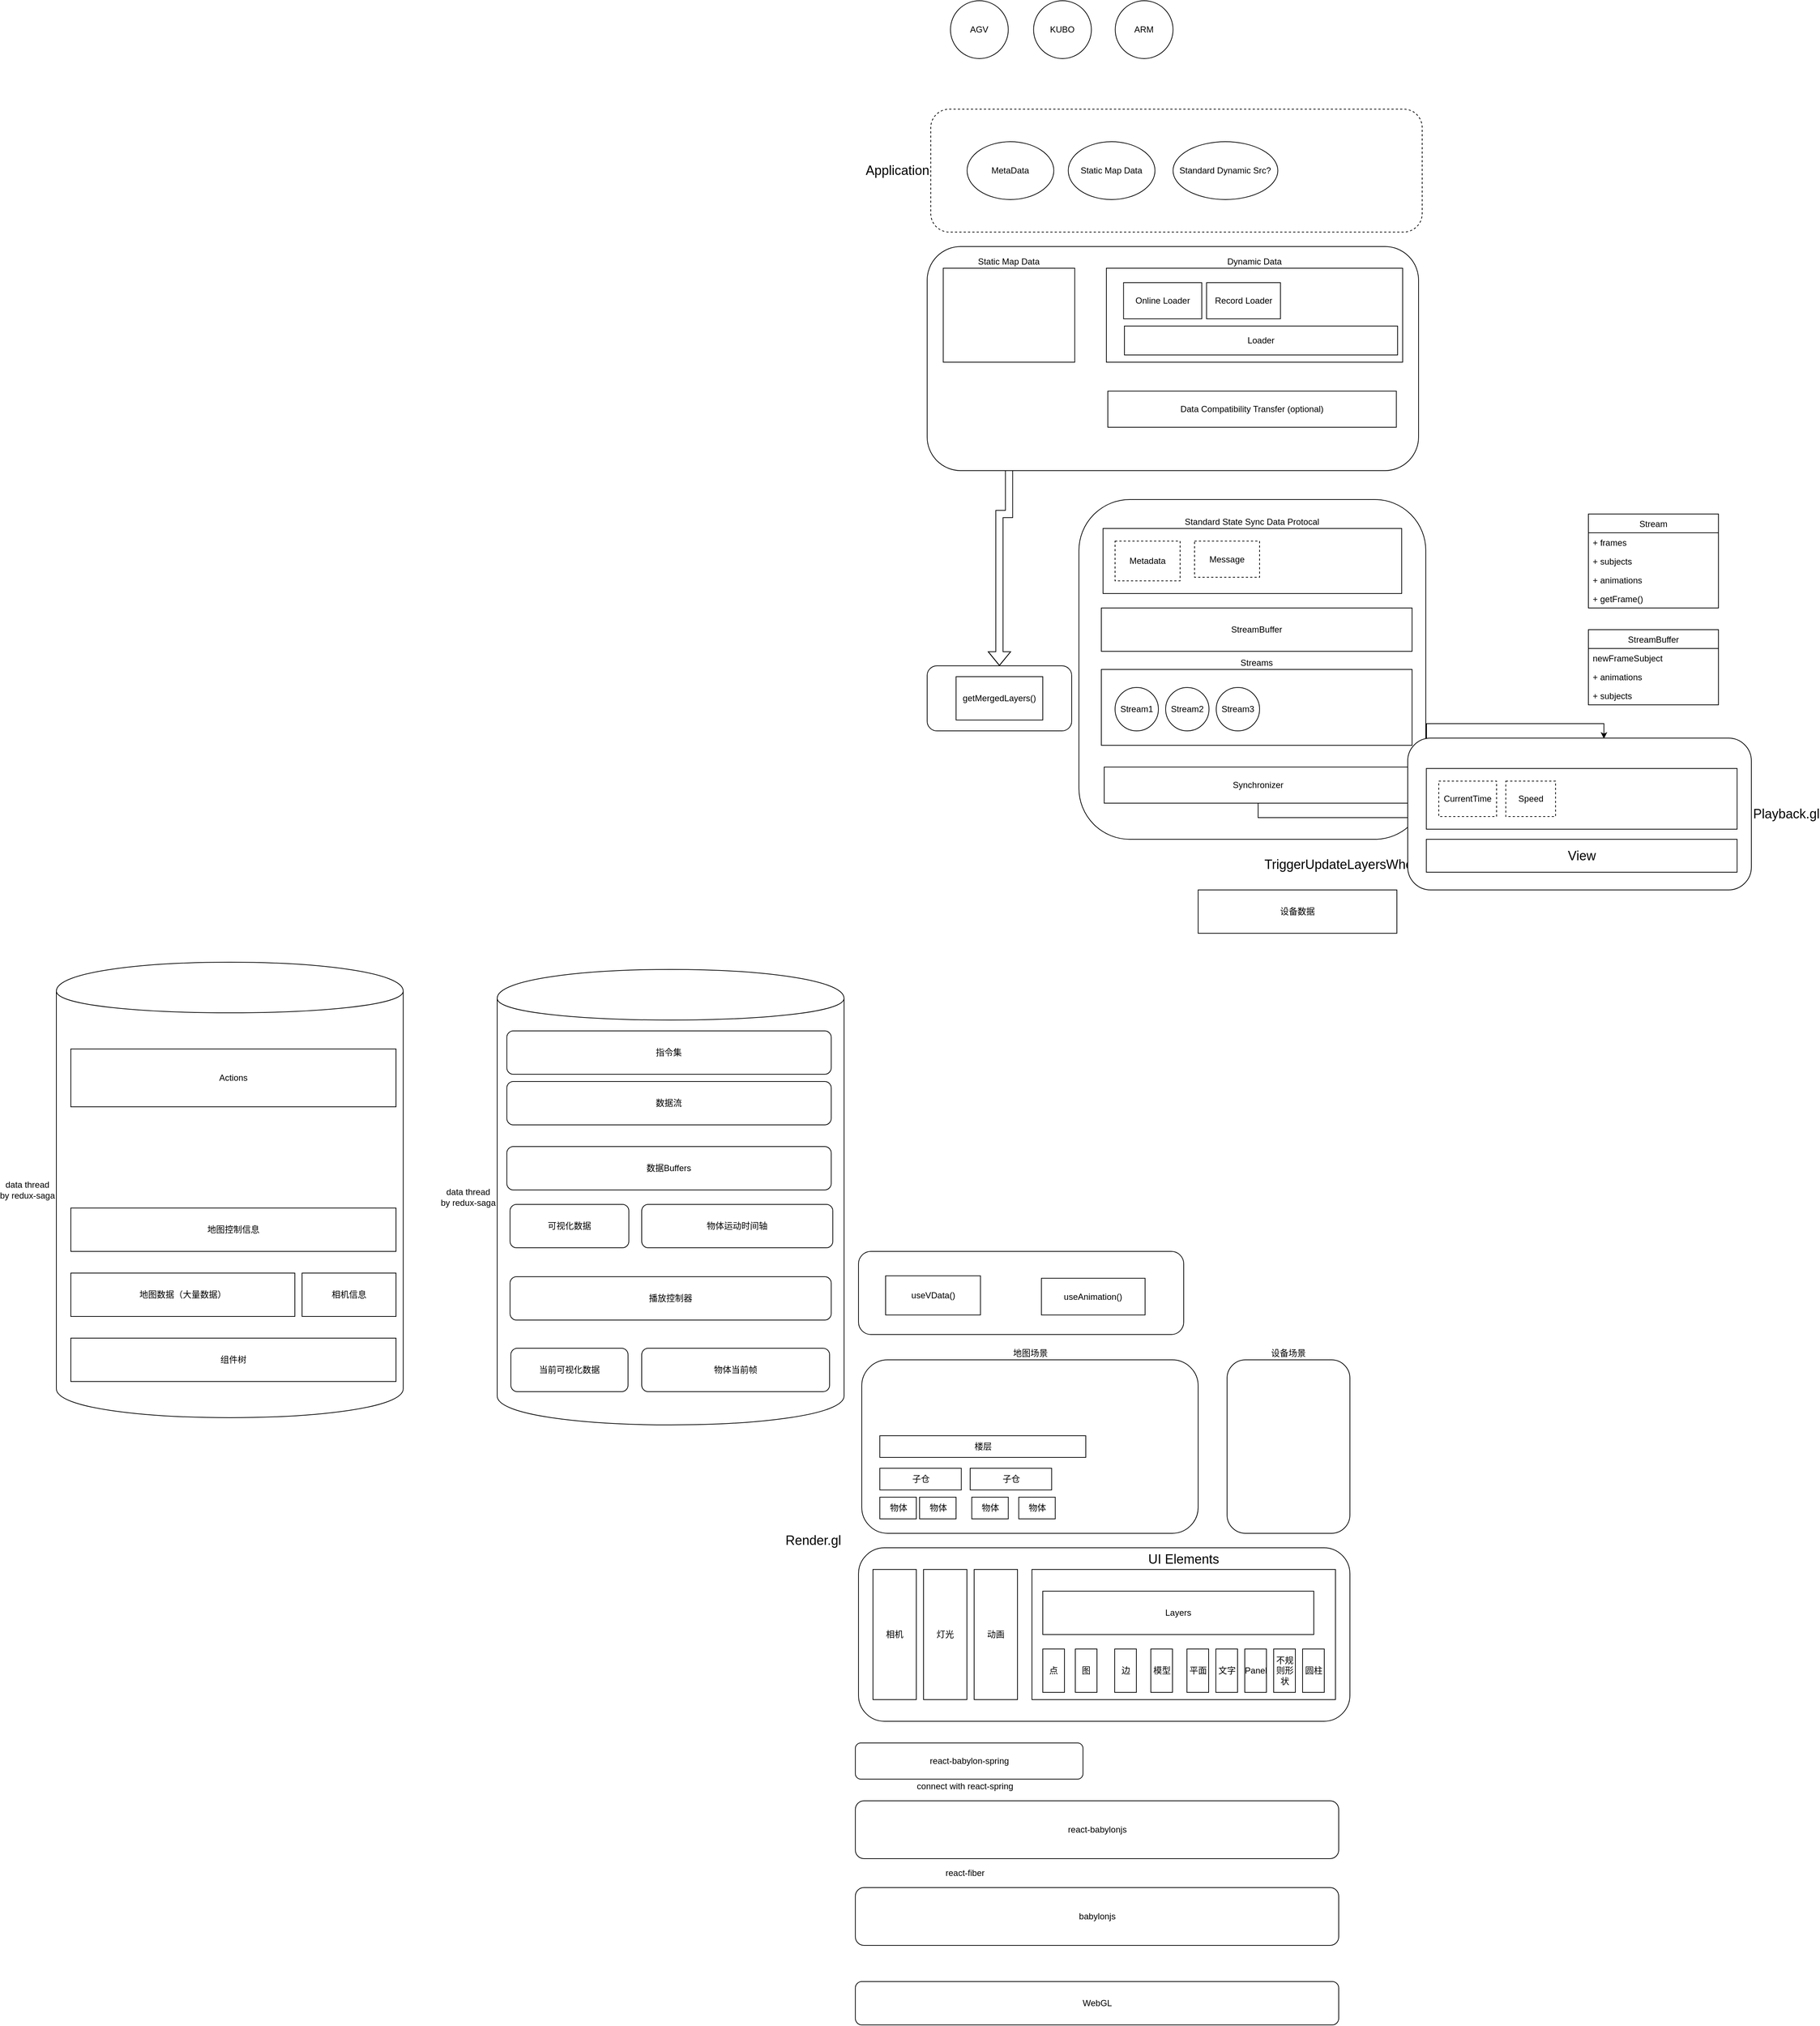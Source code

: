 <mxfile version="12.9.3" type="github">
  <diagram id="kbm905aHLV5Dr9nUJAch" name="Page-1">
    <mxGraphModel dx="3146" dy="3323" grid="1" gridSize="10" guides="1" tooltips="1" connect="1" arrows="1" fold="1" page="1" pageScale="1" pageWidth="827" pageHeight="1169" math="0" shadow="0">
      <root>
        <mxCell id="0" />
        <mxCell id="1" parent="0" />
        <mxCell id="G_mRowMAx6_Zk3fWA19y-107" value="地图场景" style="rounded=1;whiteSpace=wrap;html=1;labelPosition=center;verticalLabelPosition=top;align=center;verticalAlign=bottom;" vertex="1" parent="1">
          <mxGeometry x="-405.5" y="320" width="465.5" height="240" as="geometry" />
        </mxCell>
        <mxCell id="Kp7RcIrqSu2gTxTqtwUE-9" value="" style="rounded=1;whiteSpace=wrap;html=1;" parent="1" vertex="1">
          <mxGeometry x="-105" y="-870" width="480" height="470" as="geometry" />
        </mxCell>
        <mxCell id="Kp7RcIrqSu2gTxTqtwUE-10" value="Dynamic data.gl" style="text;html=1;strokeColor=none;fillColor=none;align=center;verticalAlign=middle;whiteSpace=wrap;rounded=0;fontSize=18;" parent="1" vertex="1">
          <mxGeometry x="398" y="-520" width="40" height="20" as="geometry" />
        </mxCell>
        <mxCell id="Kp7RcIrqSu2gTxTqtwUE-131" style="edgeStyle=orthogonalEdgeStyle;rounded=0;orthogonalLoop=1;jettySize=auto;html=1;entryX=0.571;entryY=0.004;entryDx=0;entryDy=0;entryPerimeter=0;fontSize=12;" parent="1" source="Kp7RcIrqSu2gTxTqtwUE-38" target="Kp7RcIrqSu2gTxTqtwUE-13" edge="1">
          <mxGeometry relative="1" as="geometry" />
        </mxCell>
        <mxCell id="Kp7RcIrqSu2gTxTqtwUE-38" value="Synchronizer" style="rounded=0;whiteSpace=wrap;html=1;fillColor=#ffffff;fontSize=12;labelPosition=center;verticalLabelPosition=middle;align=center;verticalAlign=middle;" parent="1" vertex="1">
          <mxGeometry x="-70" y="-500" width="426" height="50" as="geometry" />
        </mxCell>
        <mxCell id="Kp7RcIrqSu2gTxTqtwUE-41" value="StreamBuffer" style="rounded=0;whiteSpace=wrap;html=1;fillColor=#ffffff;fontSize=12;" parent="1" vertex="1">
          <mxGeometry x="-74" y="-720" width="430" height="60" as="geometry" />
        </mxCell>
        <mxCell id="Kp7RcIrqSu2gTxTqtwUE-62" style="edgeStyle=orthogonalEdgeStyle;shape=flexArrow;rounded=0;orthogonalLoop=1;jettySize=auto;html=1;entryX=0.5;entryY=0;entryDx=0;entryDy=0;fontSize=18;" parent="1" source="Kp7RcIrqSu2gTxTqtwUE-49" target="Kp7RcIrqSu2gTxTqtwUE-61" edge="1">
          <mxGeometry relative="1" as="geometry" />
        </mxCell>
        <mxCell id="Kp7RcIrqSu2gTxTqtwUE-61" value="" style="rounded=1;whiteSpace=wrap;html=1;fillColor=#ffffff;fontSize=18;" parent="1" vertex="1">
          <mxGeometry x="-315" y="-640" width="200" height="90" as="geometry" />
        </mxCell>
        <mxCell id="Kp7RcIrqSu2gTxTqtwUE-65" value="getMergedLayers()" style="rounded=0;whiteSpace=wrap;html=1;fillColor=#ffffff;fontSize=12;" parent="1" vertex="1">
          <mxGeometry x="-275" y="-625" width="120" height="60" as="geometry" />
        </mxCell>
        <mxCell id="Kp7RcIrqSu2gTxTqtwUE-127" value="TriggerUpdateLayersWhenKeyFrames" style="text;html=1;align=center;verticalAlign=middle;resizable=0;points=[];autosize=1;fontSize=18;" parent="1" vertex="1">
          <mxGeometry x="145" y="-380" width="320" height="30" as="geometry" />
        </mxCell>
        <mxCell id="UeCTLoyQdsgvgEPBuvyG-5" value="AGV" style="ellipse;whiteSpace=wrap;html=1;aspect=fixed;" parent="1" vertex="1">
          <mxGeometry x="-282.75" y="-1560" width="80" height="80" as="geometry" />
        </mxCell>
        <mxCell id="UeCTLoyQdsgvgEPBuvyG-6" value="KUBO" style="ellipse;whiteSpace=wrap;html=1;aspect=fixed;" parent="1" vertex="1">
          <mxGeometry x="-167.75" y="-1560" width="80" height="80" as="geometry" />
        </mxCell>
        <mxCell id="UeCTLoyQdsgvgEPBuvyG-7" value="ARM" style="ellipse;whiteSpace=wrap;html=1;aspect=fixed;" parent="1" vertex="1">
          <mxGeometry x="-54.75" y="-1560" width="80" height="80" as="geometry" />
        </mxCell>
        <mxCell id="UeCTLoyQdsgvgEPBuvyG-11" value="" style="group" parent="1" vertex="1" connectable="0">
          <mxGeometry x="-310" y="-1410" width="680" height="170" as="geometry" />
        </mxCell>
        <mxCell id="Kp7RcIrqSu2gTxTqtwUE-89" value="Application" style="rounded=1;whiteSpace=wrap;html=1;dashed=1;fillColor=#ffffff;fontSize=18;labelPosition=left;verticalLabelPosition=middle;align=right;verticalAlign=middle;" parent="UeCTLoyQdsgvgEPBuvyG-11" vertex="1">
          <mxGeometry width="680" height="170" as="geometry" />
        </mxCell>
        <mxCell id="Kp7RcIrqSu2gTxTqtwUE-139" value="MetaData" style="ellipse;whiteSpace=wrap;html=1;fillColor=#ffffff;fontSize=12;" parent="UeCTLoyQdsgvgEPBuvyG-11" vertex="1">
          <mxGeometry x="50.25" y="45" width="120" height="80" as="geometry" />
        </mxCell>
        <mxCell id="Kp7RcIrqSu2gTxTqtwUE-140" value="Static Map Data" style="ellipse;whiteSpace=wrap;html=1;fillColor=#ffffff;fontSize=12;" parent="UeCTLoyQdsgvgEPBuvyG-11" vertex="1">
          <mxGeometry x="190.25" y="45" width="120" height="80" as="geometry" />
        </mxCell>
        <mxCell id="Kp7RcIrqSu2gTxTqtwUE-141" value="Standard Dynamic Src?" style="ellipse;whiteSpace=wrap;html=1;fillColor=#ffffff;fontSize=12;" parent="UeCTLoyQdsgvgEPBuvyG-11" vertex="1">
          <mxGeometry x="335.25" y="45" width="145" height="80" as="geometry" />
        </mxCell>
        <mxCell id="UeCTLoyQdsgvgEPBuvyG-12" value="" style="group" parent="1" vertex="1" connectable="0">
          <mxGeometry x="-410" y="-1220" width="775" height="310" as="geometry" />
        </mxCell>
        <mxCell id="Kp7RcIrqSu2gTxTqtwUE-11" value="" style="rounded=1;whiteSpace=wrap;html=1;" parent="UeCTLoyQdsgvgEPBuvyG-12" vertex="1">
          <mxGeometry x="95" width="680" height="310" as="geometry" />
        </mxCell>
        <mxCell id="Kp7RcIrqSu2gTxTqtwUE-49" value="Static Map Data" style="rounded=0;whiteSpace=wrap;html=1;fillColor=#ffffff;fontSize=12;labelPosition=center;verticalLabelPosition=top;align=center;verticalAlign=bottom;" parent="UeCTLoyQdsgvgEPBuvyG-12" vertex="1">
          <mxGeometry x="117.25" y="30" width="182" height="130" as="geometry" />
        </mxCell>
        <mxCell id="Kp7RcIrqSu2gTxTqtwUE-130" value="Data Compatibility Transfer (optional)" style="rounded=0;whiteSpace=wrap;html=1;fillColor=#ffffff;fontSize=12;" parent="UeCTLoyQdsgvgEPBuvyG-12" vertex="1">
          <mxGeometry x="345" y="200" width="399.25" height="50" as="geometry" />
        </mxCell>
        <mxCell id="UeCTLoyQdsgvgEPBuvyG-8" value="" style="group" parent="UeCTLoyQdsgvgEPBuvyG-12" vertex="1" connectable="0">
          <mxGeometry x="343" y="30" width="410" height="130" as="geometry" />
        </mxCell>
        <mxCell id="Kp7RcIrqSu2gTxTqtwUE-50" value="Dynamic Data&lt;br&gt;" style="rounded=0;whiteSpace=wrap;html=1;fillColor=#ffffff;fontSize=12;labelPosition=center;verticalLabelPosition=top;align=center;verticalAlign=bottom;" parent="UeCTLoyQdsgvgEPBuvyG-8" vertex="1">
          <mxGeometry width="410" height="130" as="geometry" />
        </mxCell>
        <mxCell id="Kp7RcIrqSu2gTxTqtwUE-74" value="Online Loader" style="rounded=0;whiteSpace=wrap;html=1;fillColor=#ffffff;fontSize=12;" parent="UeCTLoyQdsgvgEPBuvyG-8" vertex="1">
          <mxGeometry x="23.75" y="20" width="108.25" height="50" as="geometry" />
        </mxCell>
        <mxCell id="Kp7RcIrqSu2gTxTqtwUE-75" value="Record Loader" style="rounded=0;whiteSpace=wrap;html=1;fillColor=#ffffff;fontSize=12;" parent="UeCTLoyQdsgvgEPBuvyG-8" vertex="1">
          <mxGeometry x="138.63" y="20" width="102.25" height="50" as="geometry" />
        </mxCell>
        <mxCell id="Kp7RcIrqSu2gTxTqtwUE-81" value="Loader" style="rounded=0;whiteSpace=wrap;html=1;fillColor=#ffffff;fontSize=12;" parent="UeCTLoyQdsgvgEPBuvyG-8" vertex="1">
          <mxGeometry x="25" y="80" width="378" height="40" as="geometry" />
        </mxCell>
        <mxCell id="UeCTLoyQdsgvgEPBuvyG-13" value="" style="group" parent="1" vertex="1" connectable="0">
          <mxGeometry x="-71.62" y="-830" width="413.25" height="90" as="geometry" />
        </mxCell>
        <mxCell id="UeCTLoyQdsgvgEPBuvyG-3" value="Standard State Sync Data Protocal" style="rounded=0;whiteSpace=wrap;html=1;fillColor=#ffffff;fontSize=12;labelPosition=center;verticalLabelPosition=top;align=center;verticalAlign=bottom;" parent="UeCTLoyQdsgvgEPBuvyG-13" vertex="1">
          <mxGeometry width="413.25" height="90" as="geometry" />
        </mxCell>
        <mxCell id="Kp7RcIrqSu2gTxTqtwUE-86" value="Metadata" style="rounded=0;whiteSpace=wrap;html=1;fillColor=#ffffff;fontSize=12;dashed=1;" parent="UeCTLoyQdsgvgEPBuvyG-13" vertex="1">
          <mxGeometry x="16.62" y="17.5" width="90" height="55" as="geometry" />
        </mxCell>
        <mxCell id="Kp7RcIrqSu2gTxTqtwUE-87" value="Message" style="rounded=0;whiteSpace=wrap;html=1;dashed=1;fillColor=#ffffff;fontSize=12;labelPosition=center;verticalLabelPosition=middle;align=center;verticalAlign=middle;" parent="UeCTLoyQdsgvgEPBuvyG-13" vertex="1">
          <mxGeometry x="126.62" y="17.5" width="90" height="50" as="geometry" />
        </mxCell>
        <mxCell id="UeCTLoyQdsgvgEPBuvyG-14" value="Streams" style="rounded=0;whiteSpace=wrap;html=1;fillColor=#ffffff;fontSize=12;labelPosition=center;verticalLabelPosition=top;align=center;verticalAlign=bottom;" parent="1" vertex="1">
          <mxGeometry x="-74" y="-635" width="430" height="105" as="geometry" />
        </mxCell>
        <mxCell id="UeCTLoyQdsgvgEPBuvyG-15" value="Stream1" style="ellipse;whiteSpace=wrap;html=1;aspect=fixed;" parent="1" vertex="1">
          <mxGeometry x="-55" y="-610" width="60" height="60" as="geometry" />
        </mxCell>
        <mxCell id="UeCTLoyQdsgvgEPBuvyG-16" value="Stream2" style="ellipse;whiteSpace=wrap;html=1;aspect=fixed;" parent="1" vertex="1">
          <mxGeometry x="15" y="-610" width="60" height="60" as="geometry" />
        </mxCell>
        <mxCell id="UeCTLoyQdsgvgEPBuvyG-17" value="Stream3" style="ellipse;whiteSpace=wrap;html=1;aspect=fixed;" parent="1" vertex="1">
          <mxGeometry x="85" y="-610" width="60" height="60" as="geometry" />
        </mxCell>
        <mxCell id="UeCTLoyQdsgvgEPBuvyG-18" value="" style="group" parent="1" vertex="1" connectable="0">
          <mxGeometry x="350" y="-540" width="475.5" height="210" as="geometry" />
        </mxCell>
        <mxCell id="Kp7RcIrqSu2gTxTqtwUE-13" value="Playback.gl" style="rounded=1;whiteSpace=wrap;html=1;labelPosition=right;verticalLabelPosition=middle;align=left;verticalAlign=middle;fontSize=18;" parent="UeCTLoyQdsgvgEPBuvyG-18" vertex="1">
          <mxGeometry width="475.5" height="210" as="geometry" />
        </mxCell>
        <mxCell id="Kp7RcIrqSu2gTxTqtwUE-124" value="View" style="rounded=0;whiteSpace=wrap;html=1;fillColor=#ffffff;fontSize=18;" parent="UeCTLoyQdsgvgEPBuvyG-18" vertex="1">
          <mxGeometry x="25.75" y="140" width="430" height="45.5" as="geometry" />
        </mxCell>
        <mxCell id="Kp7RcIrqSu2gTxTqtwUE-138" value="" style="group;labelPosition=center;verticalLabelPosition=top;align=center;verticalAlign=bottom;" parent="UeCTLoyQdsgvgEPBuvyG-18" vertex="1" connectable="0">
          <mxGeometry x="25.75" y="42" width="430" height="84" as="geometry" />
        </mxCell>
        <mxCell id="Kp7RcIrqSu2gTxTqtwUE-134" value="" style="rounded=0;whiteSpace=wrap;html=1;fillColor=#ffffff;fontSize=12;" parent="Kp7RcIrqSu2gTxTqtwUE-138" vertex="1">
          <mxGeometry width="430" height="84" as="geometry" />
        </mxCell>
        <mxCell id="Kp7RcIrqSu2gTxTqtwUE-137" value="" style="group" parent="Kp7RcIrqSu2gTxTqtwUE-138" vertex="1" connectable="0">
          <mxGeometry x="17.2" y="17.5" width="147.92" height="49" as="geometry" />
        </mxCell>
        <mxCell id="Kp7RcIrqSu2gTxTqtwUE-135" value="CurrentTime" style="rounded=0;whiteSpace=wrap;html=1;fillColor=#ffffff;fontSize=12;dashed=1;" parent="Kp7RcIrqSu2gTxTqtwUE-137" vertex="1">
          <mxGeometry width="80" height="49" as="geometry" />
        </mxCell>
        <mxCell id="Kp7RcIrqSu2gTxTqtwUE-136" value="Speed" style="rounded=0;whiteSpace=wrap;html=1;fillColor=#ffffff;fontSize=12;dashed=1;" parent="Kp7RcIrqSu2gTxTqtwUE-138" vertex="1">
          <mxGeometry x="110" y="17.5" width="68.8" height="49" as="geometry" />
        </mxCell>
        <mxCell id="UeCTLoyQdsgvgEPBuvyG-19" value="" style="group" parent="1" vertex="1" connectable="0">
          <mxGeometry x="-490" y="510" width="760" height="310" as="geometry" />
        </mxCell>
        <mxCell id="Kp7RcIrqSu2gTxTqtwUE-7" value="" style="rounded=1;whiteSpace=wrap;html=1;" parent="UeCTLoyQdsgvgEPBuvyG-19" vertex="1">
          <mxGeometry x="80" y="70" width="680" height="240" as="geometry" />
        </mxCell>
        <mxCell id="Kp7RcIrqSu2gTxTqtwUE-8" value="Render.gl" style="text;html=1;strokeColor=none;fillColor=none;align=center;verticalAlign=middle;whiteSpace=wrap;rounded=0;fontSize=18;" parent="UeCTLoyQdsgvgEPBuvyG-19" vertex="1">
          <mxGeometry y="50" width="35" height="20" as="geometry" />
        </mxCell>
        <mxCell id="Kp7RcIrqSu2gTxTqtwUE-17" value="相机" style="rounded=0;whiteSpace=wrap;html=1;fontSize=12;" parent="UeCTLoyQdsgvgEPBuvyG-19" vertex="1">
          <mxGeometry x="100" y="100" width="60" height="180" as="geometry" />
        </mxCell>
        <mxCell id="Kp7RcIrqSu2gTxTqtwUE-18" value="灯光" style="rounded=0;whiteSpace=wrap;html=1;fontSize=12;" parent="UeCTLoyQdsgvgEPBuvyG-19" vertex="1">
          <mxGeometry x="170" y="100" width="60" height="180" as="geometry" />
        </mxCell>
        <mxCell id="Kp7RcIrqSu2gTxTqtwUE-21" value="UI Elements" style="rounded=0;whiteSpace=wrap;html=1;fontSize=18;labelPosition=center;verticalLabelPosition=top;align=center;verticalAlign=bottom;" parent="UeCTLoyQdsgvgEPBuvyG-19" vertex="1">
          <mxGeometry x="320" y="100" width="420" height="180" as="geometry" />
        </mxCell>
        <mxCell id="Kp7RcIrqSu2gTxTqtwUE-28" value="图" style="rounded=0;whiteSpace=wrap;html=1;fontSize=12;" parent="UeCTLoyQdsgvgEPBuvyG-19" vertex="1">
          <mxGeometry x="380" y="210" width="30" height="60" as="geometry" />
        </mxCell>
        <mxCell id="Kp7RcIrqSu2gTxTqtwUE-29" value="边" style="rounded=0;whiteSpace=wrap;html=1;fontSize=12;" parent="UeCTLoyQdsgvgEPBuvyG-19" vertex="1">
          <mxGeometry x="434.5" y="210" width="30" height="60" as="geometry" />
        </mxCell>
        <mxCell id="Kp7RcIrqSu2gTxTqtwUE-32" value="模型" style="rounded=0;whiteSpace=wrap;html=1;fontSize=12;" parent="UeCTLoyQdsgvgEPBuvyG-19" vertex="1">
          <mxGeometry x="484.5" y="210" width="30" height="60" as="geometry" />
        </mxCell>
        <mxCell id="Kp7RcIrqSu2gTxTqtwUE-37" value="点" style="rounded=0;whiteSpace=wrap;html=1;fontSize=12;" parent="UeCTLoyQdsgvgEPBuvyG-19" vertex="1">
          <mxGeometry x="335" y="210" width="30" height="60" as="geometry" />
        </mxCell>
        <mxCell id="Kp7RcIrqSu2gTxTqtwUE-111" value="动画" style="rounded=0;whiteSpace=wrap;html=1;fontSize=12;" parent="UeCTLoyQdsgvgEPBuvyG-19" vertex="1">
          <mxGeometry x="240" y="100" width="60" height="180" as="geometry" />
        </mxCell>
        <mxCell id="G_mRowMAx6_Zk3fWA19y-62" value="平面" style="rounded=0;whiteSpace=wrap;html=1;fontSize=12;" vertex="1" parent="UeCTLoyQdsgvgEPBuvyG-19">
          <mxGeometry x="534.5" y="210" width="30" height="60" as="geometry" />
        </mxCell>
        <mxCell id="G_mRowMAx6_Zk3fWA19y-63" value="文字" style="rounded=0;whiteSpace=wrap;html=1;fontSize=12;" vertex="1" parent="UeCTLoyQdsgvgEPBuvyG-19">
          <mxGeometry x="574.5" y="210" width="30" height="60" as="geometry" />
        </mxCell>
        <mxCell id="G_mRowMAx6_Zk3fWA19y-81" value="Panel" style="rounded=0;whiteSpace=wrap;html=1;fontSize=12;" vertex="1" parent="UeCTLoyQdsgvgEPBuvyG-19">
          <mxGeometry x="614.5" y="210" width="30" height="60" as="geometry" />
        </mxCell>
        <mxCell id="G_mRowMAx6_Zk3fWA19y-82" value="不规则形状" style="rounded=0;whiteSpace=wrap;html=1;fontSize=12;" vertex="1" parent="UeCTLoyQdsgvgEPBuvyG-19">
          <mxGeometry x="654.5" y="210" width="30" height="60" as="geometry" />
        </mxCell>
        <mxCell id="G_mRowMAx6_Zk3fWA19y-86" value="Layers" style="rounded=0;whiteSpace=wrap;html=1;fontSize=12;" vertex="1" parent="UeCTLoyQdsgvgEPBuvyG-19">
          <mxGeometry x="335" y="130" width="375" height="60" as="geometry" />
        </mxCell>
        <mxCell id="G_mRowMAx6_Zk3fWA19y-106" value="圆柱" style="rounded=0;whiteSpace=wrap;html=1;fontSize=12;" vertex="1" parent="UeCTLoyQdsgvgEPBuvyG-19">
          <mxGeometry x="694.5" y="210" width="30" height="60" as="geometry" />
        </mxCell>
        <mxCell id="UeCTLoyQdsgvgEPBuvyG-20" value="Stream" style="swimlane;fontStyle=0;childLayout=stackLayout;horizontal=1;startSize=26;fillColor=none;horizontalStack=0;resizeParent=1;resizeParentMax=0;resizeLast=0;collapsible=1;marginBottom=0;" parent="1" vertex="1">
          <mxGeometry x="600" y="-850" width="180" height="130" as="geometry" />
        </mxCell>
        <mxCell id="UeCTLoyQdsgvgEPBuvyG-21" value="+ frames&#xa;" style="text;strokeColor=none;fillColor=none;align=left;verticalAlign=top;spacingLeft=4;spacingRight=4;overflow=hidden;rotatable=0;points=[[0,0.5],[1,0.5]];portConstraint=eastwest;" parent="UeCTLoyQdsgvgEPBuvyG-20" vertex="1">
          <mxGeometry y="26" width="180" height="26" as="geometry" />
        </mxCell>
        <mxCell id="UeCTLoyQdsgvgEPBuvyG-32" value="+ subjects" style="text;strokeColor=none;fillColor=none;align=left;verticalAlign=top;spacingLeft=4;spacingRight=4;overflow=hidden;rotatable=0;points=[[0,0.5],[1,0.5]];portConstraint=eastwest;" parent="UeCTLoyQdsgvgEPBuvyG-20" vertex="1">
          <mxGeometry y="52" width="180" height="26" as="geometry" />
        </mxCell>
        <mxCell id="UeCTLoyQdsgvgEPBuvyG-22" value="+ animations" style="text;strokeColor=none;fillColor=none;align=left;verticalAlign=top;spacingLeft=4;spacingRight=4;overflow=hidden;rotatable=0;points=[[0,0.5],[1,0.5]];portConstraint=eastwest;" parent="UeCTLoyQdsgvgEPBuvyG-20" vertex="1">
          <mxGeometry y="78" width="180" height="26" as="geometry" />
        </mxCell>
        <mxCell id="UeCTLoyQdsgvgEPBuvyG-27" value="+ getFrame()" style="text;strokeColor=none;fillColor=none;align=left;verticalAlign=top;spacingLeft=4;spacingRight=4;overflow=hidden;rotatable=0;points=[[0,0.5],[1,0.5]];portConstraint=eastwest;" parent="UeCTLoyQdsgvgEPBuvyG-20" vertex="1">
          <mxGeometry y="104" width="180" height="26" as="geometry" />
        </mxCell>
        <mxCell id="UeCTLoyQdsgvgEPBuvyG-28" value="StreamBuffer" style="swimlane;fontStyle=0;childLayout=stackLayout;horizontal=1;startSize=26;fillColor=none;horizontalStack=0;resizeParent=1;resizeParentMax=0;resizeLast=0;collapsible=1;marginBottom=0;" parent="1" vertex="1">
          <mxGeometry x="600" y="-690" width="180" height="104" as="geometry" />
        </mxCell>
        <mxCell id="UeCTLoyQdsgvgEPBuvyG-29" value="newFrameSubject" style="text;strokeColor=none;fillColor=none;align=left;verticalAlign=top;spacingLeft=4;spacingRight=4;overflow=hidden;rotatable=0;points=[[0,0.5],[1,0.5]];portConstraint=eastwest;" parent="UeCTLoyQdsgvgEPBuvyG-28" vertex="1">
          <mxGeometry y="26" width="180" height="26" as="geometry" />
        </mxCell>
        <mxCell id="UeCTLoyQdsgvgEPBuvyG-30" value="+ animations" style="text;strokeColor=none;fillColor=none;align=left;verticalAlign=top;spacingLeft=4;spacingRight=4;overflow=hidden;rotatable=0;points=[[0,0.5],[1,0.5]];portConstraint=eastwest;" parent="UeCTLoyQdsgvgEPBuvyG-28" vertex="1">
          <mxGeometry y="52" width="180" height="26" as="geometry" />
        </mxCell>
        <mxCell id="UeCTLoyQdsgvgEPBuvyG-31" value="+ subjects" style="text;strokeColor=none;fillColor=none;align=left;verticalAlign=top;spacingLeft=4;spacingRight=4;overflow=hidden;rotatable=0;points=[[0,0.5],[1,0.5]];portConstraint=eastwest;" parent="UeCTLoyQdsgvgEPBuvyG-28" vertex="1">
          <mxGeometry y="78" width="180" height="26" as="geometry" />
        </mxCell>
        <mxCell id="G_mRowMAx6_Zk3fWA19y-39" value="react-babylonjs" style="rounded=1;whiteSpace=wrap;html=1;" vertex="1" parent="1">
          <mxGeometry x="-414.37" y="930" width="668.87" height="80" as="geometry" />
        </mxCell>
        <mxCell id="G_mRowMAx6_Zk3fWA19y-40" value="react-babylon-spring" style="rounded=1;whiteSpace=wrap;html=1;" vertex="1" parent="1">
          <mxGeometry x="-414.37" y="850" width="315" height="50" as="geometry" />
        </mxCell>
        <mxCell id="G_mRowMAx6_Zk3fWA19y-41" value="babylonjs" style="rounded=1;whiteSpace=wrap;html=1;" vertex="1" parent="1">
          <mxGeometry x="-414.37" y="1050" width="668.87" height="80" as="geometry" />
        </mxCell>
        <mxCell id="G_mRowMAx6_Zk3fWA19y-43" value="WebGL" style="rounded=1;whiteSpace=wrap;html=1;" vertex="1" parent="1">
          <mxGeometry x="-414.37" y="1180" width="668.87" height="60" as="geometry" />
        </mxCell>
        <mxCell id="G_mRowMAx6_Zk3fWA19y-64" value="react-fiber" style="text;html=1;align=center;verticalAlign=middle;resizable=0;points=[];autosize=1;" vertex="1" parent="1">
          <mxGeometry x="-298.25" y="1020" width="70" height="20" as="geometry" />
        </mxCell>
        <mxCell id="G_mRowMAx6_Zk3fWA19y-85" value="connect with react-spring" style="text;html=1;align=center;verticalAlign=middle;resizable=0;points=[];autosize=1;" vertex="1" parent="1">
          <mxGeometry x="-338.25" y="900" width="150" height="20" as="geometry" />
        </mxCell>
        <mxCell id="Kp7RcIrqSu2gTxTqtwUE-27" value="楼层" style="rounded=0;whiteSpace=wrap;html=1;fontSize=12;" parent="1" vertex="1">
          <mxGeometry x="-380.5" y="425" width="285" height="30" as="geometry" />
        </mxCell>
        <mxCell id="Kp7RcIrqSu2gTxTqtwUE-30" value="子仓" style="rounded=0;whiteSpace=wrap;html=1;fontSize=12;" parent="1" vertex="1">
          <mxGeometry x="-380.5" y="470" width="112.75" height="30" as="geometry" />
        </mxCell>
        <mxCell id="G_mRowMAx6_Zk3fWA19y-111" value="设备场景" style="rounded=1;whiteSpace=wrap;html=1;labelPosition=center;verticalLabelPosition=top;align=center;verticalAlign=bottom;" vertex="1" parent="1">
          <mxGeometry x="100" y="320" width="170" height="240" as="geometry" />
        </mxCell>
        <mxCell id="G_mRowMAx6_Zk3fWA19y-112" value="设备数据" style="rounded=0;whiteSpace=wrap;html=1;fontSize=12;" vertex="1" parent="1">
          <mxGeometry x="60" y="-330" width="275" height="60" as="geometry" />
        </mxCell>
        <mxCell id="G_mRowMAx6_Zk3fWA19y-113" value="子仓" style="rounded=0;whiteSpace=wrap;html=1;fontSize=12;" vertex="1" parent="1">
          <mxGeometry x="-255.5" y="470" width="112.75" height="30" as="geometry" />
        </mxCell>
        <mxCell id="G_mRowMAx6_Zk3fWA19y-140" value="物体" style="rounded=0;whiteSpace=wrap;html=1;fontSize=12;" vertex="1" parent="1">
          <mxGeometry x="-380.5" y="510" width="50.5" height="30" as="geometry" />
        </mxCell>
        <mxCell id="G_mRowMAx6_Zk3fWA19y-141" value="物体" style="rounded=0;whiteSpace=wrap;html=1;fontSize=12;" vertex="1" parent="1">
          <mxGeometry x="-325.5" y="510" width="50.5" height="30" as="geometry" />
        </mxCell>
        <mxCell id="G_mRowMAx6_Zk3fWA19y-142" value="物体" style="rounded=0;whiteSpace=wrap;html=1;fontSize=12;" vertex="1" parent="1">
          <mxGeometry x="-253.25" y="510" width="50.5" height="30" as="geometry" />
        </mxCell>
        <mxCell id="G_mRowMAx6_Zk3fWA19y-144" value="物体" style="rounded=0;whiteSpace=wrap;html=1;fontSize=12;" vertex="1" parent="1">
          <mxGeometry x="-188.25" y="510" width="50.5" height="30" as="geometry" />
        </mxCell>
        <mxCell id="G_mRowMAx6_Zk3fWA19y-153" value="" style="group" vertex="1" connectable="0" parent="1">
          <mxGeometry x="-1520" y="-230" width="480" height="630" as="geometry" />
        </mxCell>
        <mxCell id="G_mRowMAx6_Zk3fWA19y-114" value="&lt;div style=&quot;text-align: center&quot;&gt;&lt;span&gt;data thread&lt;/span&gt;&lt;/div&gt;&lt;div style=&quot;text-align: center&quot;&gt;&lt;span&gt;by redux-saga&lt;/span&gt;&lt;/div&gt;" style="shape=cylinder;whiteSpace=wrap;html=1;boundedLbl=1;backgroundOutline=1;labelPosition=left;verticalLabelPosition=middle;align=right;verticalAlign=middle;" vertex="1" parent="G_mRowMAx6_Zk3fWA19y-153">
          <mxGeometry width="480" height="630" as="geometry" />
        </mxCell>
        <mxCell id="G_mRowMAx6_Zk3fWA19y-110" value="地图数据（大量数据）" style="rounded=0;whiteSpace=wrap;html=1;fontSize=12;" vertex="1" parent="G_mRowMAx6_Zk3fWA19y-153">
          <mxGeometry x="20" y="430" width="310" height="60" as="geometry" />
        </mxCell>
        <mxCell id="G_mRowMAx6_Zk3fWA19y-117" value="组件树" style="rounded=0;whiteSpace=wrap;html=1;fontSize=12;" vertex="1" parent="G_mRowMAx6_Zk3fWA19y-153">
          <mxGeometry x="20" y="520" width="450" height="60" as="geometry" />
        </mxCell>
        <mxCell id="G_mRowMAx6_Zk3fWA19y-119" value="Actions" style="rounded=0;whiteSpace=wrap;html=1;" vertex="1" parent="G_mRowMAx6_Zk3fWA19y-153">
          <mxGeometry x="20" y="120" width="450" height="80" as="geometry" />
        </mxCell>
        <mxCell id="G_mRowMAx6_Zk3fWA19y-120" value="相机信息" style="rounded=0;whiteSpace=wrap;html=1;fontSize=12;" vertex="1" parent="G_mRowMAx6_Zk3fWA19y-153">
          <mxGeometry x="340" y="430" width="130" height="60" as="geometry" />
        </mxCell>
        <mxCell id="G_mRowMAx6_Zk3fWA19y-121" value="地图控制信息" style="rounded=0;whiteSpace=wrap;html=1;fontSize=12;" vertex="1" parent="G_mRowMAx6_Zk3fWA19y-153">
          <mxGeometry x="20" y="340" width="450" height="60" as="geometry" />
        </mxCell>
        <mxCell id="G_mRowMAx6_Zk3fWA19y-154" value="" style="group" vertex="1" connectable="0" parent="1">
          <mxGeometry x="-910" y="-220" width="480" height="630" as="geometry" />
        </mxCell>
        <mxCell id="G_mRowMAx6_Zk3fWA19y-127" value="&lt;div style=&quot;text-align: center&quot;&gt;&lt;span&gt;data thread&lt;/span&gt;&lt;/div&gt;&lt;div style=&quot;text-align: center&quot;&gt;&lt;span&gt;by redux-saga&lt;/span&gt;&lt;/div&gt;" style="shape=cylinder;whiteSpace=wrap;html=1;boundedLbl=1;backgroundOutline=1;labelPosition=left;verticalLabelPosition=middle;align=right;verticalAlign=middle;" vertex="1" parent="G_mRowMAx6_Zk3fWA19y-154">
          <mxGeometry width="480" height="630" as="geometry" />
        </mxCell>
        <mxCell id="G_mRowMAx6_Zk3fWA19y-128" value="数据流" style="rounded=1;whiteSpace=wrap;html=1;" vertex="1" parent="G_mRowMAx6_Zk3fWA19y-154">
          <mxGeometry x="13.35" y="155" width="448.87" height="60" as="geometry" />
        </mxCell>
        <mxCell id="G_mRowMAx6_Zk3fWA19y-129" value="数据Buffers" style="rounded=1;whiteSpace=wrap;html=1;" vertex="1" parent="G_mRowMAx6_Zk3fWA19y-154">
          <mxGeometry x="13.35" y="245" width="448.87" height="60" as="geometry" />
        </mxCell>
        <mxCell id="G_mRowMAx6_Zk3fWA19y-131" value="物体运动时间轴" style="rounded=1;whiteSpace=wrap;html=1;" vertex="1" parent="G_mRowMAx6_Zk3fWA19y-154">
          <mxGeometry x="200" y="325" width="264.44" height="60" as="geometry" />
        </mxCell>
        <mxCell id="G_mRowMAx6_Zk3fWA19y-132" value="可视化数据" style="rounded=1;whiteSpace=wrap;html=1;" vertex="1" parent="G_mRowMAx6_Zk3fWA19y-154">
          <mxGeometry x="17.79" y="325" width="164.43" height="60" as="geometry" />
        </mxCell>
        <mxCell id="G_mRowMAx6_Zk3fWA19y-135" value="播放控制器" style="rounded=1;whiteSpace=wrap;html=1;" vertex="1" parent="G_mRowMAx6_Zk3fWA19y-154">
          <mxGeometry x="17.79" y="425" width="444.43" height="60" as="geometry" />
        </mxCell>
        <mxCell id="G_mRowMAx6_Zk3fWA19y-136" value="当前可视化数据" style="rounded=1;whiteSpace=wrap;html=1;" vertex="1" parent="G_mRowMAx6_Zk3fWA19y-154">
          <mxGeometry x="18.9" y="524" width="162.21" height="60" as="geometry" />
        </mxCell>
        <mxCell id="G_mRowMAx6_Zk3fWA19y-137" value="物体当前帧" style="rounded=1;whiteSpace=wrap;html=1;" vertex="1" parent="G_mRowMAx6_Zk3fWA19y-154">
          <mxGeometry x="200" y="524" width="260" height="60" as="geometry" />
        </mxCell>
        <mxCell id="G_mRowMAx6_Zk3fWA19y-138" value="指令集" style="rounded=1;whiteSpace=wrap;html=1;" vertex="1" parent="G_mRowMAx6_Zk3fWA19y-154">
          <mxGeometry x="13.35" y="85" width="448.87" height="60" as="geometry" />
        </mxCell>
        <mxCell id="G_mRowMAx6_Zk3fWA19y-155" value="Hooks" style="group" vertex="1" connectable="0" parent="1">
          <mxGeometry x="-410" y="170" width="450" height="115" as="geometry" />
        </mxCell>
        <mxCell id="G_mRowMAx6_Zk3fWA19y-149" value="" style="rounded=1;whiteSpace=wrap;html=1;" vertex="1" parent="G_mRowMAx6_Zk3fWA19y-155">
          <mxGeometry width="450" height="115" as="geometry" />
        </mxCell>
        <mxCell id="G_mRowMAx6_Zk3fWA19y-150" value="useAnimation()" style="rounded=0;whiteSpace=wrap;html=1;" vertex="1" parent="G_mRowMAx6_Zk3fWA19y-155">
          <mxGeometry x="253.125" y="37.206" width="143.438" height="50.735" as="geometry" />
        </mxCell>
        <mxCell id="G_mRowMAx6_Zk3fWA19y-151" value="useVData()" style="rounded=0;whiteSpace=wrap;html=1;" vertex="1" parent="G_mRowMAx6_Zk3fWA19y-155">
          <mxGeometry x="37.509" y="33.824" width="131.241" height="54.118" as="geometry" />
        </mxCell>
      </root>
    </mxGraphModel>
  </diagram>
</mxfile>
